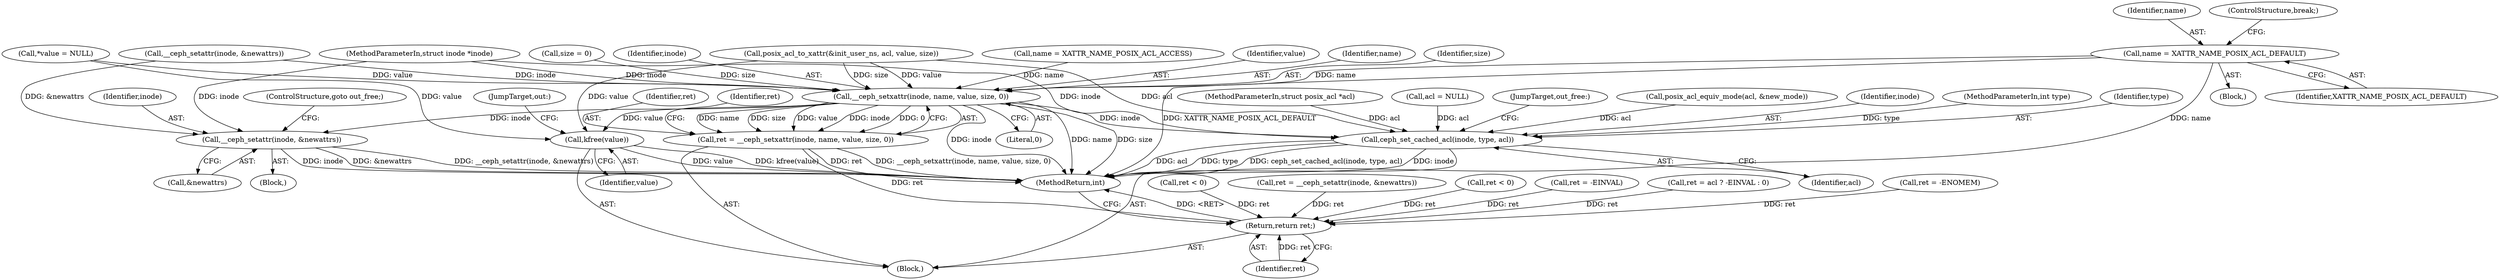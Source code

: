 digraph "0_linux_073931017b49d9458aa351605b43a7e34598caef_1@pointer" {
"1000179" [label="(Call,name = XATTR_NAME_POSIX_ACL_DEFAULT)"];
"1000251" [label="(Call,__ceph_setxattr(inode, name, value, size, 0))"];
"1000249" [label="(Call,ret = __ceph_setxattr(inode, name, value, size, 0))"];
"1000288" [label="(Return,return ret;)"];
"1000275" [label="(Call,__ceph_setattr(inode, &newattrs))"];
"1000280" [label="(Call,ceph_set_cached_acl(inode, type, acl))"];
"1000285" [label="(Call,kfree(value))"];
"1000138" [label="(Call,name = XATTR_NAME_POSIX_ACL_ACCESS)"];
"1000159" [label="(Call,acl = NULL)"];
"1000275" [label="(Call,__ceph_setattr(inode, &newattrs))"];
"1000104" [label="(Block,)"];
"1000284" [label="(JumpTarget,out_free:)"];
"1000254" [label="(Identifier,value)"];
"1000180" [label="(Identifier,name)"];
"1000253" [label="(Identifier,name)"];
"1000258" [label="(Identifier,ret)"];
"1000251" [label="(Call,__ceph_setxattr(inode, name, value, size, 0))"];
"1000286" [label="(Identifier,value)"];
"1000182" [label="(ControlStructure,break;)"];
"1000255" [label="(Identifier,size)"];
"1000289" [label="(Identifier,ret)"];
"1000146" [label="(Call,posix_acl_equiv_mode(acl, &new_mode))"];
"1000136" [label="(Block,)"];
"1000179" [label="(Call,name = XATTR_NAME_POSIX_ACL_DEFAULT)"];
"1000279" [label="(ControlStructure,goto out_free;)"];
"1000250" [label="(Identifier,ret)"];
"1000287" [label="(JumpTarget,out:)"];
"1000214" [label="(Call,posix_acl_to_xattr(&init_user_ns, acl, value, size))"];
"1000280" [label="(Call,ceph_set_cached_acl(inode, type, acl))"];
"1000181" [label="(Identifier,XATTR_NAME_POSIX_ACL_DEFAULT)"];
"1000207" [label="(Call,ret = -ENOMEM)"];
"1000151" [label="(Call,ret < 0)"];
"1000240" [label="(Call,ret = __ceph_setattr(inode, &newattrs))"];
"1000221" [label="(Call,ret < 0)"];
"1000277" [label="(Call,&newattrs)"];
"1000281" [label="(Identifier,inode)"];
"1000103" [label="(MethodParameterIn,int type)"];
"1000110" [label="(Call,size = 0)"];
"1000184" [label="(Call,ret = -EINVAL)"];
"1000256" [label="(Literal,0)"];
"1000252" [label="(Identifier,inode)"];
"1000288" [label="(Return,return ret;)"];
"1000264" [label="(Block,)"];
"1000242" [label="(Call,__ceph_setattr(inode, &newattrs))"];
"1000276" [label="(Identifier,inode)"];
"1000283" [label="(Identifier,acl)"];
"1000282" [label="(Identifier,type)"];
"1000285" [label="(Call,kfree(value))"];
"1000171" [label="(Call,ret = acl ? -EINVAL : 0)"];
"1000102" [label="(MethodParameterIn,struct posix_acl *acl)"];
"1000290" [label="(MethodReturn,int)"];
"1000101" [label="(MethodParameterIn,struct inode *inode)"];
"1000249" [label="(Call,ret = __ceph_setxattr(inode, name, value, size, 0))"];
"1000118" [label="(Call,*value = NULL)"];
"1000179" -> "1000136"  [label="AST: "];
"1000179" -> "1000181"  [label="CFG: "];
"1000180" -> "1000179"  [label="AST: "];
"1000181" -> "1000179"  [label="AST: "];
"1000182" -> "1000179"  [label="CFG: "];
"1000179" -> "1000290"  [label="DDG: XATTR_NAME_POSIX_ACL_DEFAULT"];
"1000179" -> "1000290"  [label="DDG: name"];
"1000179" -> "1000251"  [label="DDG: name"];
"1000251" -> "1000249"  [label="AST: "];
"1000251" -> "1000256"  [label="CFG: "];
"1000252" -> "1000251"  [label="AST: "];
"1000253" -> "1000251"  [label="AST: "];
"1000254" -> "1000251"  [label="AST: "];
"1000255" -> "1000251"  [label="AST: "];
"1000256" -> "1000251"  [label="AST: "];
"1000249" -> "1000251"  [label="CFG: "];
"1000251" -> "1000290"  [label="DDG: name"];
"1000251" -> "1000290"  [label="DDG: size"];
"1000251" -> "1000290"  [label="DDG: inode"];
"1000251" -> "1000249"  [label="DDG: name"];
"1000251" -> "1000249"  [label="DDG: size"];
"1000251" -> "1000249"  [label="DDG: value"];
"1000251" -> "1000249"  [label="DDG: inode"];
"1000251" -> "1000249"  [label="DDG: 0"];
"1000242" -> "1000251"  [label="DDG: inode"];
"1000101" -> "1000251"  [label="DDG: inode"];
"1000138" -> "1000251"  [label="DDG: name"];
"1000214" -> "1000251"  [label="DDG: value"];
"1000214" -> "1000251"  [label="DDG: size"];
"1000118" -> "1000251"  [label="DDG: value"];
"1000110" -> "1000251"  [label="DDG: size"];
"1000251" -> "1000275"  [label="DDG: inode"];
"1000251" -> "1000280"  [label="DDG: inode"];
"1000251" -> "1000285"  [label="DDG: value"];
"1000249" -> "1000104"  [label="AST: "];
"1000250" -> "1000249"  [label="AST: "];
"1000258" -> "1000249"  [label="CFG: "];
"1000249" -> "1000290"  [label="DDG: __ceph_setxattr(inode, name, value, size, 0)"];
"1000249" -> "1000290"  [label="DDG: ret"];
"1000249" -> "1000288"  [label="DDG: ret"];
"1000288" -> "1000104"  [label="AST: "];
"1000288" -> "1000289"  [label="CFG: "];
"1000289" -> "1000288"  [label="AST: "];
"1000290" -> "1000288"  [label="CFG: "];
"1000288" -> "1000290"  [label="DDG: <RET>"];
"1000289" -> "1000288"  [label="DDG: ret"];
"1000171" -> "1000288"  [label="DDG: ret"];
"1000184" -> "1000288"  [label="DDG: ret"];
"1000151" -> "1000288"  [label="DDG: ret"];
"1000240" -> "1000288"  [label="DDG: ret"];
"1000221" -> "1000288"  [label="DDG: ret"];
"1000207" -> "1000288"  [label="DDG: ret"];
"1000275" -> "1000264"  [label="AST: "];
"1000275" -> "1000277"  [label="CFG: "];
"1000276" -> "1000275"  [label="AST: "];
"1000277" -> "1000275"  [label="AST: "];
"1000279" -> "1000275"  [label="CFG: "];
"1000275" -> "1000290"  [label="DDG: __ceph_setattr(inode, &newattrs)"];
"1000275" -> "1000290"  [label="DDG: inode"];
"1000275" -> "1000290"  [label="DDG: &newattrs"];
"1000101" -> "1000275"  [label="DDG: inode"];
"1000242" -> "1000275"  [label="DDG: &newattrs"];
"1000280" -> "1000104"  [label="AST: "];
"1000280" -> "1000283"  [label="CFG: "];
"1000281" -> "1000280"  [label="AST: "];
"1000282" -> "1000280"  [label="AST: "];
"1000283" -> "1000280"  [label="AST: "];
"1000284" -> "1000280"  [label="CFG: "];
"1000280" -> "1000290"  [label="DDG: type"];
"1000280" -> "1000290"  [label="DDG: ceph_set_cached_acl(inode, type, acl)"];
"1000280" -> "1000290"  [label="DDG: inode"];
"1000280" -> "1000290"  [label="DDG: acl"];
"1000101" -> "1000280"  [label="DDG: inode"];
"1000103" -> "1000280"  [label="DDG: type"];
"1000146" -> "1000280"  [label="DDG: acl"];
"1000214" -> "1000280"  [label="DDG: acl"];
"1000159" -> "1000280"  [label="DDG: acl"];
"1000102" -> "1000280"  [label="DDG: acl"];
"1000285" -> "1000104"  [label="AST: "];
"1000285" -> "1000286"  [label="CFG: "];
"1000286" -> "1000285"  [label="AST: "];
"1000287" -> "1000285"  [label="CFG: "];
"1000285" -> "1000290"  [label="DDG: value"];
"1000285" -> "1000290"  [label="DDG: kfree(value)"];
"1000214" -> "1000285"  [label="DDG: value"];
"1000118" -> "1000285"  [label="DDG: value"];
}

